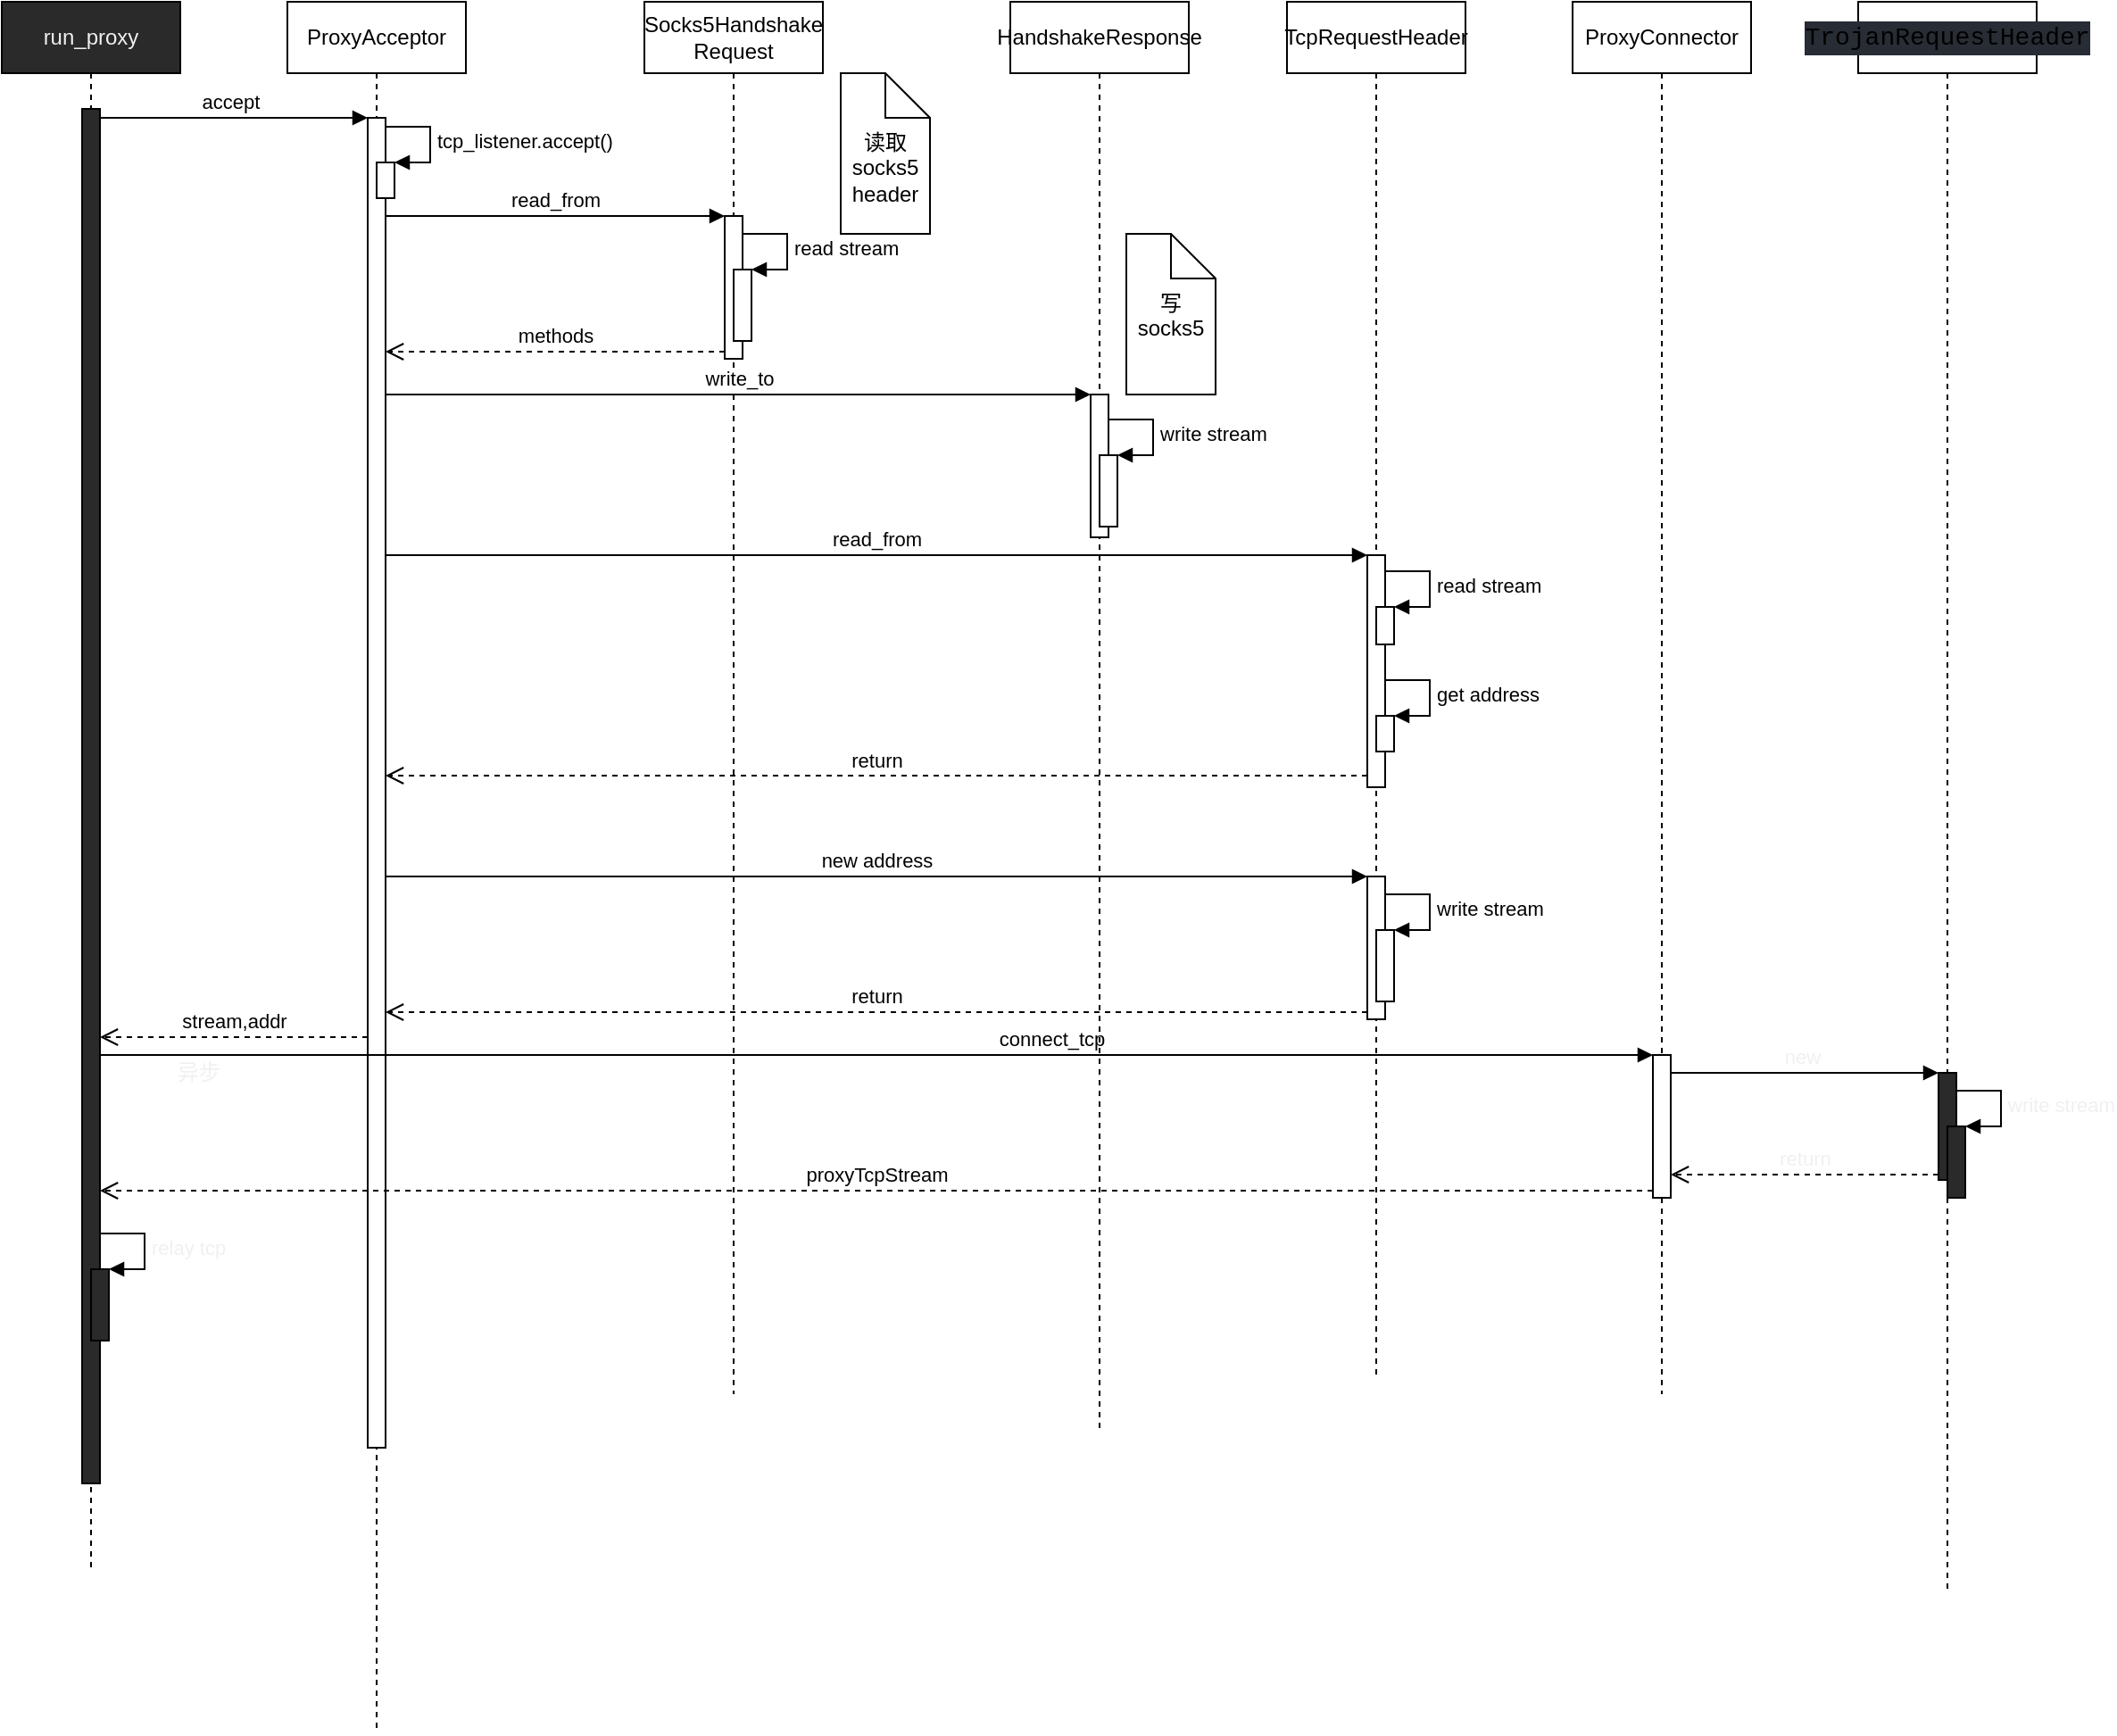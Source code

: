 <mxfile version="13.10.0" type="embed">
    <diagram id="dC_zF1-KCGoWdu5UJJ6s" name="Page-1">
        <mxGraphModel dx="1614" dy="800" grid="1" gridSize="10" guides="1" tooltips="1" connect="1" arrows="1" fold="1" page="1" pageScale="1" pageWidth="1169" pageHeight="827" math="0" shadow="0">
            <root>
                <mxCell id="0"/>
                <mxCell id="1" parent="0"/>
                <mxCell id="3" value="ProxyAcceptor" style="shape=umlLifeline;perimeter=lifelinePerimeter;whiteSpace=wrap;html=1;container=1;collapsible=0;recursiveResize=0;outlineConnect=0;" vertex="1" parent="1">
                    <mxGeometry x="180" y="180" width="100" height="970" as="geometry"/>
                </mxCell>
                <mxCell id="10" value="" style="html=1;points=[];perimeter=orthogonalPerimeter;" vertex="1" parent="3">
                    <mxGeometry x="45" y="65" width="10" height="745" as="geometry"/>
                </mxCell>
                <mxCell id="17" value="" style="html=1;points=[];perimeter=orthogonalPerimeter;" vertex="1" parent="3">
                    <mxGeometry x="50" y="90" width="10" height="20" as="geometry"/>
                </mxCell>
                <mxCell id="18" value="tcp_listener.accept()" style="edgeStyle=orthogonalEdgeStyle;html=1;align=left;spacingLeft=2;endArrow=block;rounded=0;entryX=1;entryY=0;" edge="1" target="17" parent="3">
                    <mxGeometry relative="1" as="geometry">
                        <mxPoint x="55" y="70" as="sourcePoint"/>
                        <Array as="points">
                            <mxPoint x="80" y="70"/>
                        </Array>
                    </mxGeometry>
                </mxCell>
                <mxCell id="4" value="ProxyConnector" style="shape=umlLifeline;perimeter=lifelinePerimeter;whiteSpace=wrap;html=1;container=1;collapsible=0;recursiveResize=0;outlineConnect=0;" vertex="1" parent="1">
                    <mxGeometry x="900" y="180" width="100" height="780" as="geometry"/>
                </mxCell>
                <mxCell id="14" value="" style="html=1;points=[];perimeter=orthogonalPerimeter;" vertex="1" parent="4">
                    <mxGeometry x="45" y="590" width="10" height="80" as="geometry"/>
                </mxCell>
                <mxCell id="11" value="accept" style="html=1;verticalAlign=bottom;endArrow=block;entryX=0;entryY=0;" edge="1" target="10" parent="1" source="88">
                    <mxGeometry relative="1" as="geometry">
                        <mxPoint x="77.5" y="245.0" as="sourcePoint"/>
                    </mxGeometry>
                </mxCell>
                <mxCell id="15" value="connect_tcp" style="html=1;verticalAlign=bottom;endArrow=block;entryX=0;entryY=0;" edge="1" target="14" parent="1" source="89">
                    <mxGeometry x="0.225" relative="1" as="geometry">
                        <mxPoint x="77.5" y="770" as="sourcePoint"/>
                        <mxPoint as="offset"/>
                    </mxGeometry>
                </mxCell>
                <mxCell id="16" value="proxyTcpStream" style="html=1;verticalAlign=bottom;endArrow=open;dashed=1;endSize=8;exitX=0;exitY=0.95;" edge="1" source="14" parent="1" target="89">
                    <mxGeometry relative="1" as="geometry">
                        <mxPoint x="77.5" y="846" as="targetPoint"/>
                    </mxGeometry>
                </mxCell>
                <mxCell id="20" value="Socks5Handshake&lt;br&gt;Request" style="shape=umlLifeline;perimeter=lifelinePerimeter;whiteSpace=wrap;html=1;container=1;collapsible=0;recursiveResize=0;outlineConnect=0;" vertex="1" parent="1">
                    <mxGeometry x="380" y="180" width="100" height="780" as="geometry"/>
                </mxCell>
                <mxCell id="21" value="" style="html=1;points=[];perimeter=orthogonalPerimeter;" vertex="1" parent="20">
                    <mxGeometry x="45" y="120" width="10" height="80" as="geometry"/>
                </mxCell>
                <mxCell id="45" value="" style="html=1;points=[];perimeter=orthogonalPerimeter;" vertex="1" parent="20">
                    <mxGeometry x="50" y="150" width="10" height="40" as="geometry"/>
                </mxCell>
                <mxCell id="46" value="read stream" style="edgeStyle=orthogonalEdgeStyle;html=1;align=left;spacingLeft=2;endArrow=block;rounded=0;entryX=1;entryY=0;" edge="1" target="45" parent="20">
                    <mxGeometry relative="1" as="geometry">
                        <mxPoint x="55" y="130" as="sourcePoint"/>
                        <Array as="points">
                            <mxPoint x="80" y="130"/>
                        </Array>
                    </mxGeometry>
                </mxCell>
                <mxCell id="22" value="read_from" style="html=1;verticalAlign=bottom;endArrow=block;entryX=0;entryY=0;" edge="1" target="21" parent="1" source="10">
                    <mxGeometry relative="1" as="geometry">
                        <mxPoint x="360" y="320" as="sourcePoint"/>
                    </mxGeometry>
                </mxCell>
                <mxCell id="23" value="methods" style="html=1;verticalAlign=bottom;endArrow=open;dashed=1;endSize=8;exitX=0;exitY=0.95;" edge="1" source="21" parent="1" target="10">
                    <mxGeometry relative="1" as="geometry">
                        <mxPoint x="360" y="396" as="targetPoint"/>
                    </mxGeometry>
                </mxCell>
                <mxCell id="29" value="读取socks5 header" style="shape=note2;boundedLbl=1;whiteSpace=wrap;html=1;size=25;verticalAlign=top;align=center;" vertex="1" parent="1">
                    <mxGeometry x="490" y="220" width="50" height="90" as="geometry"/>
                </mxCell>
                <mxCell id="37" value="HandshakeResponse" style="shape=umlLifeline;perimeter=lifelinePerimeter;whiteSpace=wrap;html=1;container=1;collapsible=0;recursiveResize=0;outlineConnect=0;" vertex="1" parent="1">
                    <mxGeometry x="585" y="180" width="100" height="800" as="geometry"/>
                </mxCell>
                <mxCell id="41" value="" style="html=1;points=[];perimeter=orthogonalPerimeter;" vertex="1" parent="37">
                    <mxGeometry x="45" y="220" width="10" height="80" as="geometry"/>
                </mxCell>
                <mxCell id="49" value="" style="html=1;points=[];perimeter=orthogonalPerimeter;" vertex="1" parent="37">
                    <mxGeometry x="50" y="254" width="10" height="40" as="geometry"/>
                </mxCell>
                <mxCell id="50" value="write stream" style="edgeStyle=orthogonalEdgeStyle;html=1;align=left;spacingLeft=2;endArrow=block;rounded=0;entryX=1;entryY=0;" edge="1" target="49" parent="37">
                    <mxGeometry relative="1" as="geometry">
                        <mxPoint x="55" y="234" as="sourcePoint"/>
                        <Array as="points">
                            <mxPoint x="80" y="234"/>
                        </Array>
                    </mxGeometry>
                </mxCell>
                <mxCell id="42" value="write_to" style="html=1;verticalAlign=bottom;endArrow=block;entryX=0;entryY=0;" edge="1" target="41" parent="1" source="10">
                    <mxGeometry relative="1" as="geometry">
                        <mxPoint x="715" y="400" as="sourcePoint"/>
                    </mxGeometry>
                </mxCell>
                <mxCell id="44" value="写socks5" style="shape=note2;boundedLbl=1;whiteSpace=wrap;html=1;size=25;verticalAlign=top;align=center;" vertex="1" parent="1">
                    <mxGeometry x="650" y="310" width="50" height="90" as="geometry"/>
                </mxCell>
                <mxCell id="51" value="TcpRequestHeader" style="shape=umlLifeline;perimeter=lifelinePerimeter;whiteSpace=wrap;html=1;container=1;collapsible=0;recursiveResize=0;outlineConnect=0;" vertex="1" parent="1">
                    <mxGeometry x="740" y="180" width="100" height="770" as="geometry"/>
                </mxCell>
                <mxCell id="54" value="" style="html=1;points=[];perimeter=orthogonalPerimeter;" vertex="1" parent="51">
                    <mxGeometry x="45" y="310" width="10" height="130" as="geometry"/>
                </mxCell>
                <mxCell id="59" value="" style="html=1;points=[];perimeter=orthogonalPerimeter;" vertex="1" parent="51">
                    <mxGeometry x="50" y="339" width="10" height="21" as="geometry"/>
                </mxCell>
                <mxCell id="60" value="read stream" style="edgeStyle=orthogonalEdgeStyle;html=1;align=left;spacingLeft=2;endArrow=block;rounded=0;entryX=1;entryY=0;" edge="1" target="59" parent="51">
                    <mxGeometry relative="1" as="geometry">
                        <mxPoint x="55" y="319" as="sourcePoint"/>
                        <Array as="points">
                            <mxPoint x="80" y="319"/>
                        </Array>
                    </mxGeometry>
                </mxCell>
                <mxCell id="61" value="" style="html=1;points=[];perimeter=orthogonalPerimeter;" vertex="1" parent="51">
                    <mxGeometry x="50" y="400" width="10" height="20" as="geometry"/>
                </mxCell>
                <mxCell id="62" value="get address" style="edgeStyle=orthogonalEdgeStyle;html=1;align=left;spacingLeft=2;endArrow=block;rounded=0;entryX=1;entryY=0;" edge="1" target="61" parent="51">
                    <mxGeometry relative="1" as="geometry">
                        <mxPoint x="55" y="380" as="sourcePoint"/>
                        <Array as="points">
                            <mxPoint x="80" y="380"/>
                        </Array>
                    </mxGeometry>
                </mxCell>
                <mxCell id="63" value="" style="html=1;points=[];perimeter=orthogonalPerimeter;" vertex="1" parent="51">
                    <mxGeometry x="45" y="490" width="10" height="80" as="geometry"/>
                </mxCell>
                <mxCell id="71" value="" style="html=1;points=[];perimeter=orthogonalPerimeter;" vertex="1" parent="51">
                    <mxGeometry x="50" y="520" width="10" height="40" as="geometry"/>
                </mxCell>
                <mxCell id="72" value="write stream" style="edgeStyle=orthogonalEdgeStyle;html=1;align=left;spacingLeft=2;endArrow=block;rounded=0;entryX=1;entryY=0;" edge="1" target="71" parent="51">
                    <mxGeometry relative="1" as="geometry">
                        <mxPoint x="55" y="500" as="sourcePoint"/>
                        <Array as="points">
                            <mxPoint x="80" y="500"/>
                        </Array>
                    </mxGeometry>
                </mxCell>
                <mxCell id="55" value="read_from" style="html=1;verticalAlign=bottom;endArrow=block;entryX=0;entryY=0;" edge="1" target="54" parent="1" source="10">
                    <mxGeometry relative="1" as="geometry">
                        <mxPoint x="715" y="500" as="sourcePoint"/>
                    </mxGeometry>
                </mxCell>
                <mxCell id="56" value="return" style="html=1;verticalAlign=bottom;endArrow=open;dashed=1;endSize=8;exitX=0;exitY=0.95;" edge="1" source="54" parent="1" target="10">
                    <mxGeometry relative="1" as="geometry">
                        <mxPoint x="715" y="576" as="targetPoint"/>
                    </mxGeometry>
                </mxCell>
                <mxCell id="64" value="new address" style="html=1;verticalAlign=bottom;endArrow=block;entryX=0;entryY=0;" edge="1" target="63" parent="1" source="10">
                    <mxGeometry relative="1" as="geometry">
                        <mxPoint x="715" y="670" as="sourcePoint"/>
                    </mxGeometry>
                </mxCell>
                <mxCell id="65" value="return" style="html=1;verticalAlign=bottom;endArrow=open;dashed=1;endSize=8;exitX=0;exitY=0.95;" edge="1" source="63" parent="1" target="10">
                    <mxGeometry relative="1" as="geometry">
                        <mxPoint x="715" y="746" as="targetPoint"/>
                    </mxGeometry>
                </mxCell>
                <mxCell id="73" value="stream,addr" style="html=1;verticalAlign=bottom;endArrow=open;dashed=1;endSize=8;" edge="1" parent="1" source="10" target="89">
                    <mxGeometry relative="1" as="geometry">
                        <mxPoint x="77.5" y="760" as="targetPoint"/>
                        <mxPoint x="400" y="623.5" as="sourcePoint"/>
                        <Array as="points">
                            <mxPoint x="160" y="760"/>
                        </Array>
                    </mxGeometry>
                </mxCell>
                <mxCell id="77" value="&lt;div style=&quot;background-color: rgb(40, 44, 52); font-family: consolas, &amp;quot;courier new&amp;quot;, monospace; font-size: 14px; line-height: 19px;&quot;&gt;&lt;span style=&quot;&quot;&gt;TrojanRequestHeader&lt;/span&gt;&lt;/div&gt;" style="shape=umlLifeline;perimeter=lifelinePerimeter;html=1;container=1;collapsible=0;recursiveResize=0;outlineConnect=0;whiteSpace=wrap;" vertex="1" parent="1">
                    <mxGeometry x="1060" y="180" width="100" height="890" as="geometry"/>
                </mxCell>
                <mxCell id="78" value="" style="html=1;points=[];perimeter=orthogonalPerimeter;fillColor=#2a2a2a;fontColor=#f0f0f0;" vertex="1" parent="77">
                    <mxGeometry x="45" y="600" width="10" height="60" as="geometry"/>
                </mxCell>
                <mxCell id="81" value="" style="html=1;points=[];perimeter=orthogonalPerimeter;fillColor=#2a2a2a;fontColor=#f0f0f0;" vertex="1" parent="77">
                    <mxGeometry x="50" y="630" width="10" height="40" as="geometry"/>
                </mxCell>
                <mxCell id="82" value="write stream" style="edgeStyle=orthogonalEdgeStyle;html=1;align=left;spacingLeft=2;endArrow=block;rounded=0;entryX=1;entryY=0;fontColor=#f0f0f0;" edge="1" target="81" parent="77">
                    <mxGeometry relative="1" as="geometry">
                        <mxPoint x="55" y="610" as="sourcePoint"/>
                        <Array as="points">
                            <mxPoint x="80" y="610"/>
                        </Array>
                    </mxGeometry>
                </mxCell>
                <mxCell id="79" value="new&amp;nbsp;" style="html=1;verticalAlign=bottom;endArrow=block;entryX=0;entryY=0;fontColor=#f0f0f0;" edge="1" target="78" parent="1" source="14">
                    <mxGeometry relative="1" as="geometry">
                        <mxPoint x="1035" y="790" as="sourcePoint"/>
                    </mxGeometry>
                </mxCell>
                <mxCell id="80" value="return" style="html=1;verticalAlign=bottom;endArrow=open;dashed=1;endSize=8;exitX=0;exitY=0.95;fontColor=#f0f0f0;" edge="1" source="78" parent="1" target="14">
                    <mxGeometry relative="1" as="geometry">
                        <mxPoint x="1035" y="866" as="targetPoint"/>
                    </mxGeometry>
                </mxCell>
                <mxCell id="88" value="run_proxy" style="shape=umlLifeline;perimeter=lifelinePerimeter;whiteSpace=wrap;html=1;container=1;collapsible=0;recursiveResize=0;outlineConnect=0;fillColor=#2a2a2a;fontColor=#f0f0f0;" vertex="1" parent="1">
                    <mxGeometry x="20" y="180" width="100" height="880" as="geometry"/>
                </mxCell>
                <mxCell id="89" value="" style="html=1;points=[];perimeter=orthogonalPerimeter;fillColor=#2a2a2a;fontColor=#f0f0f0;" vertex="1" parent="88">
                    <mxGeometry x="45" y="60" width="10" height="770" as="geometry"/>
                </mxCell>
                <mxCell id="94" value="" style="html=1;points=[];perimeter=orthogonalPerimeter;fillColor=#2a2a2a;fontColor=#f0f0f0;" vertex="1" parent="88">
                    <mxGeometry x="50" y="710" width="10" height="40" as="geometry"/>
                </mxCell>
                <mxCell id="95" value="relay tcp" style="edgeStyle=orthogonalEdgeStyle;html=1;align=left;spacingLeft=2;endArrow=block;rounded=0;entryX=1;entryY=0;fontColor=#f0f0f0;" edge="1" target="94" parent="88">
                    <mxGeometry relative="1" as="geometry">
                        <mxPoint x="55" y="690" as="sourcePoint"/>
                        <Array as="points">
                            <mxPoint x="80" y="690"/>
                        </Array>
                    </mxGeometry>
                </mxCell>
                <mxCell id="91" value="异步" style="text;html=1;align=center;verticalAlign=middle;resizable=0;points=[];autosize=1;fontColor=#f0f0f0;" vertex="1" parent="1">
                    <mxGeometry x="110" y="770" width="40" height="20" as="geometry"/>
                </mxCell>
            </root>
        </mxGraphModel>
    </diagram>
</mxfile>
